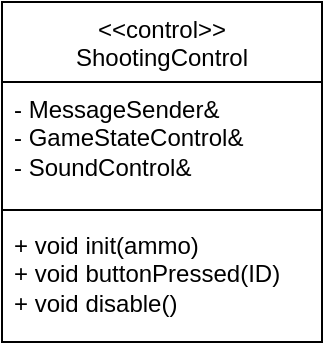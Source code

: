 <mxfile version="21.6.8" type="device">
  <diagram name="Page-1" id="uvOi41i2IDUalhi2rxK1">
    <mxGraphModel dx="792" dy="1235" grid="1" gridSize="10" guides="1" tooltips="1" connect="1" arrows="1" fold="1" page="1" pageScale="1" pageWidth="1169" pageHeight="1654" math="0" shadow="0">
      <root>
        <mxCell id="0" />
        <mxCell id="1" parent="0" />
        <mxCell id="HZcRKmpFqIps9_f59LT_-1" value="&lt;span style=&quot;font-weight: normal;&quot;&gt;&amp;lt;&amp;lt;control&amp;gt;&amp;gt;&lt;br&gt;ShootingControl&lt;br&gt;&lt;/span&gt;" style="swimlane;fontStyle=1;align=center;verticalAlign=top;childLayout=stackLayout;horizontal=1;startSize=40;horizontalStack=0;resizeParent=1;resizeParentMax=0;resizeLast=0;collapsible=1;marginBottom=0;whiteSpace=wrap;html=1;" vertex="1" parent="1">
          <mxGeometry x="280" y="330" width="160" height="170" as="geometry" />
        </mxCell>
        <mxCell id="HZcRKmpFqIps9_f59LT_-2" value="- MessageSender&amp;amp;&lt;br&gt;- GameStateControl&amp;amp;&lt;br&gt;- SoundControl&amp;amp;" style="text;strokeColor=none;fillColor=none;align=left;verticalAlign=top;spacingLeft=4;spacingRight=4;overflow=hidden;rotatable=0;points=[[0,0.5],[1,0.5]];portConstraint=eastwest;whiteSpace=wrap;html=1;" vertex="1" parent="HZcRKmpFqIps9_f59LT_-1">
          <mxGeometry y="40" width="160" height="60" as="geometry" />
        </mxCell>
        <mxCell id="HZcRKmpFqIps9_f59LT_-3" value="" style="line;strokeWidth=1;fillColor=none;align=left;verticalAlign=middle;spacingTop=-1;spacingLeft=3;spacingRight=3;rotatable=0;labelPosition=right;points=[];portConstraint=eastwest;strokeColor=inherit;" vertex="1" parent="HZcRKmpFqIps9_f59LT_-1">
          <mxGeometry y="100" width="160" height="8" as="geometry" />
        </mxCell>
        <mxCell id="HZcRKmpFqIps9_f59LT_-4" value="+ void init(ammo)&lt;br&gt;+ void buttonPressed(ID)&lt;br&gt;+ void disable()" style="text;strokeColor=none;fillColor=none;align=left;verticalAlign=top;spacingLeft=4;spacingRight=4;overflow=hidden;rotatable=0;points=[[0,0.5],[1,0.5]];portConstraint=eastwest;whiteSpace=wrap;html=1;" vertex="1" parent="HZcRKmpFqIps9_f59LT_-1">
          <mxGeometry y="108" width="160" height="62" as="geometry" />
        </mxCell>
      </root>
    </mxGraphModel>
  </diagram>
</mxfile>
